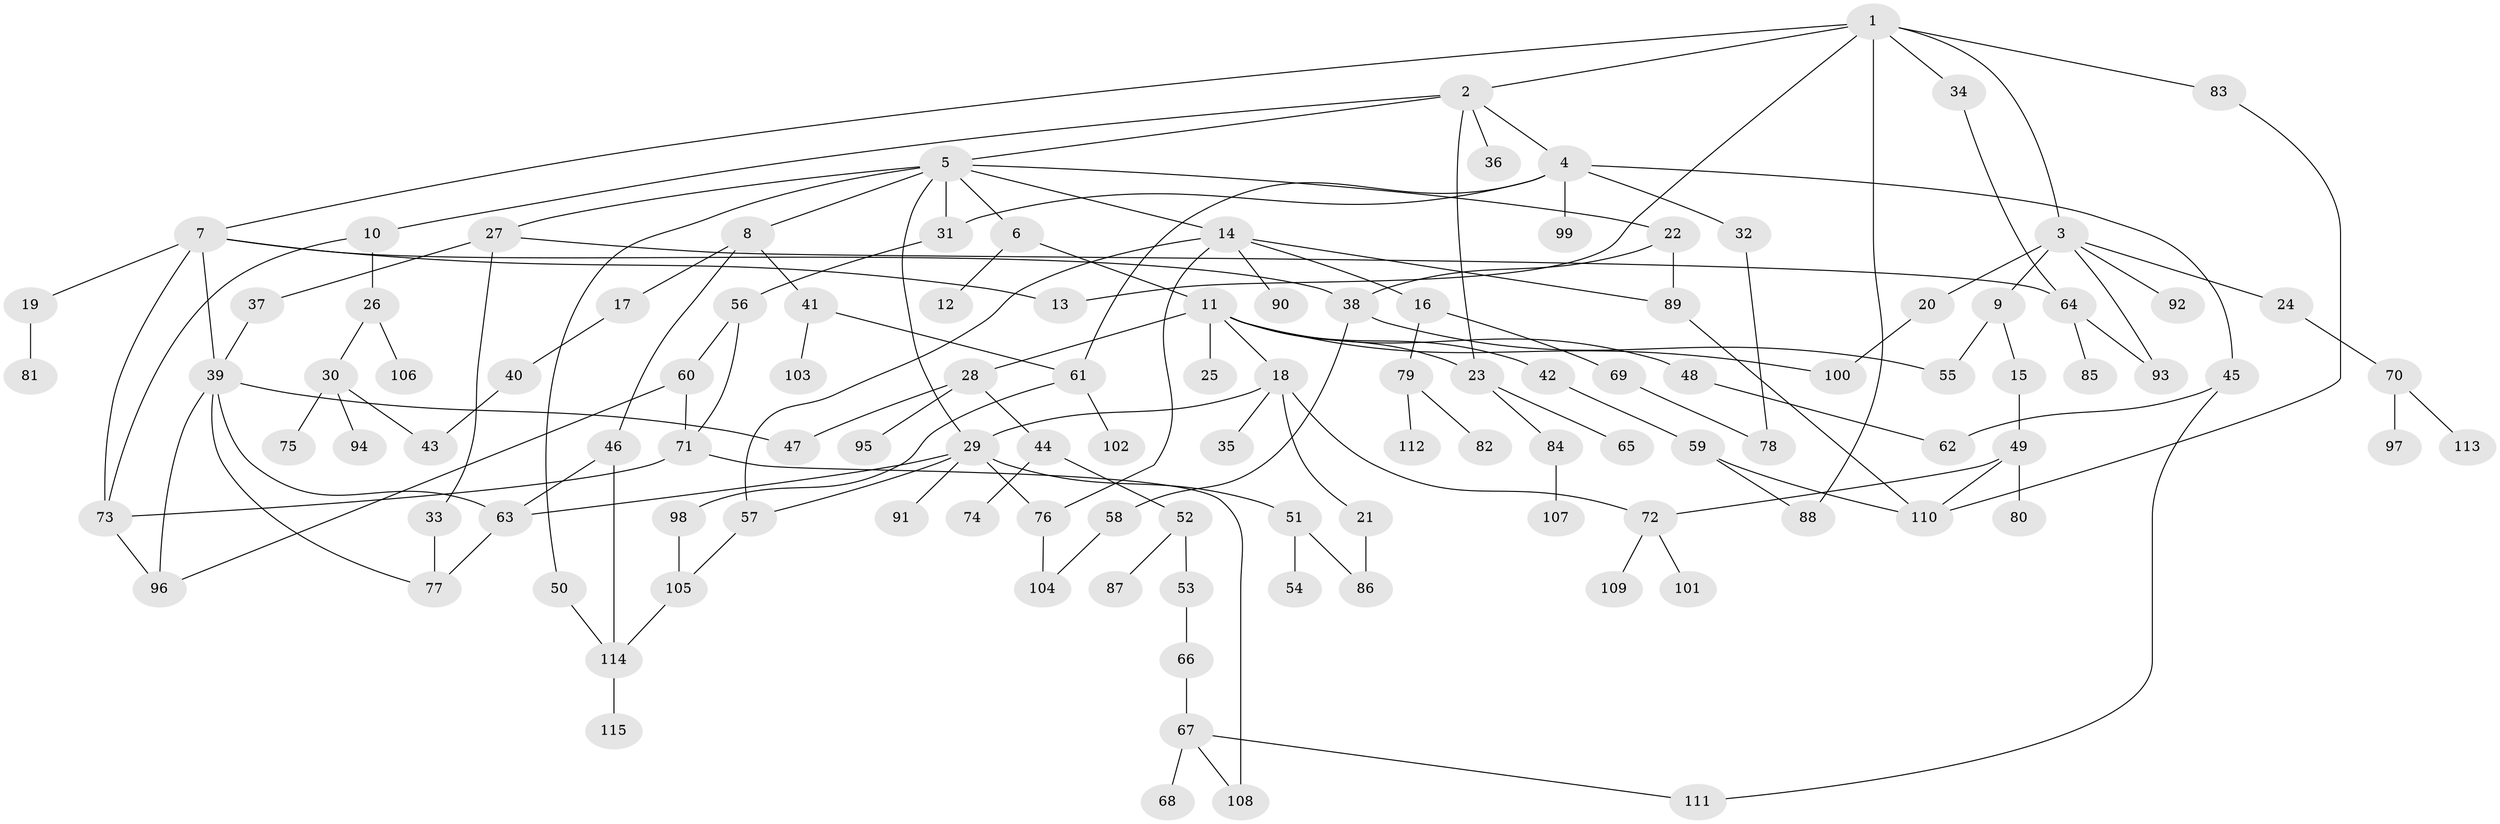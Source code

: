 // coarse degree distribution, {6: 0.039473684210526314, 7: 0.05263157894736842, 5: 0.07894736842105263, 11: 0.013157894736842105, 2: 0.2236842105263158, 3: 0.21052631578947367, 4: 0.07894736842105263, 1: 0.2894736842105263, 9: 0.013157894736842105}
// Generated by graph-tools (version 1.1) at 2025/41/03/06/25 10:41:26]
// undirected, 115 vertices, 153 edges
graph export_dot {
graph [start="1"]
  node [color=gray90,style=filled];
  1;
  2;
  3;
  4;
  5;
  6;
  7;
  8;
  9;
  10;
  11;
  12;
  13;
  14;
  15;
  16;
  17;
  18;
  19;
  20;
  21;
  22;
  23;
  24;
  25;
  26;
  27;
  28;
  29;
  30;
  31;
  32;
  33;
  34;
  35;
  36;
  37;
  38;
  39;
  40;
  41;
  42;
  43;
  44;
  45;
  46;
  47;
  48;
  49;
  50;
  51;
  52;
  53;
  54;
  55;
  56;
  57;
  58;
  59;
  60;
  61;
  62;
  63;
  64;
  65;
  66;
  67;
  68;
  69;
  70;
  71;
  72;
  73;
  74;
  75;
  76;
  77;
  78;
  79;
  80;
  81;
  82;
  83;
  84;
  85;
  86;
  87;
  88;
  89;
  90;
  91;
  92;
  93;
  94;
  95;
  96;
  97;
  98;
  99;
  100;
  101;
  102;
  103;
  104;
  105;
  106;
  107;
  108;
  109;
  110;
  111;
  112;
  113;
  114;
  115;
  1 -- 2;
  1 -- 3;
  1 -- 7;
  1 -- 13;
  1 -- 34;
  1 -- 83;
  1 -- 88;
  2 -- 4;
  2 -- 5;
  2 -- 10;
  2 -- 23;
  2 -- 36;
  3 -- 9;
  3 -- 20;
  3 -- 24;
  3 -- 92;
  3 -- 93;
  4 -- 32;
  4 -- 45;
  4 -- 99;
  4 -- 31;
  4 -- 61;
  5 -- 6;
  5 -- 8;
  5 -- 14;
  5 -- 22;
  5 -- 27;
  5 -- 31;
  5 -- 50;
  5 -- 29;
  6 -- 11;
  6 -- 12;
  7 -- 19;
  7 -- 73;
  7 -- 39;
  7 -- 38;
  7 -- 13;
  8 -- 17;
  8 -- 41;
  8 -- 46;
  9 -- 15;
  9 -- 55;
  10 -- 26;
  10 -- 73;
  11 -- 18;
  11 -- 25;
  11 -- 28;
  11 -- 42;
  11 -- 48;
  11 -- 23;
  11 -- 100;
  14 -- 16;
  14 -- 57;
  14 -- 90;
  14 -- 76;
  14 -- 89;
  15 -- 49;
  16 -- 69;
  16 -- 79;
  17 -- 40;
  18 -- 21;
  18 -- 29;
  18 -- 35;
  18 -- 72;
  19 -- 81;
  20 -- 100;
  21 -- 86;
  22 -- 38;
  22 -- 89;
  23 -- 65;
  23 -- 84;
  24 -- 70;
  26 -- 30;
  26 -- 106;
  27 -- 33;
  27 -- 37;
  27 -- 64;
  28 -- 44;
  28 -- 95;
  28 -- 47;
  29 -- 51;
  29 -- 76;
  29 -- 91;
  29 -- 57;
  29 -- 63;
  30 -- 43;
  30 -- 75;
  30 -- 94;
  31 -- 56;
  32 -- 78;
  33 -- 77;
  34 -- 64;
  37 -- 39;
  38 -- 55;
  38 -- 58;
  39 -- 47;
  39 -- 77;
  39 -- 63;
  39 -- 96;
  40 -- 43;
  41 -- 61;
  41 -- 103;
  42 -- 59;
  44 -- 52;
  44 -- 74;
  45 -- 62;
  45 -- 111;
  46 -- 63;
  46 -- 114;
  48 -- 62;
  49 -- 80;
  49 -- 110;
  49 -- 72;
  50 -- 114;
  51 -- 54;
  51 -- 86;
  52 -- 53;
  52 -- 87;
  53 -- 66;
  56 -- 60;
  56 -- 71;
  57 -- 105;
  58 -- 104;
  59 -- 110;
  59 -- 88;
  60 -- 96;
  60 -- 71;
  61 -- 98;
  61 -- 102;
  63 -- 77;
  64 -- 85;
  64 -- 93;
  66 -- 67;
  67 -- 68;
  67 -- 108;
  67 -- 111;
  69 -- 78;
  70 -- 97;
  70 -- 113;
  71 -- 73;
  71 -- 108;
  72 -- 101;
  72 -- 109;
  73 -- 96;
  76 -- 104;
  79 -- 82;
  79 -- 112;
  83 -- 110;
  84 -- 107;
  89 -- 110;
  98 -- 105;
  105 -- 114;
  114 -- 115;
}
